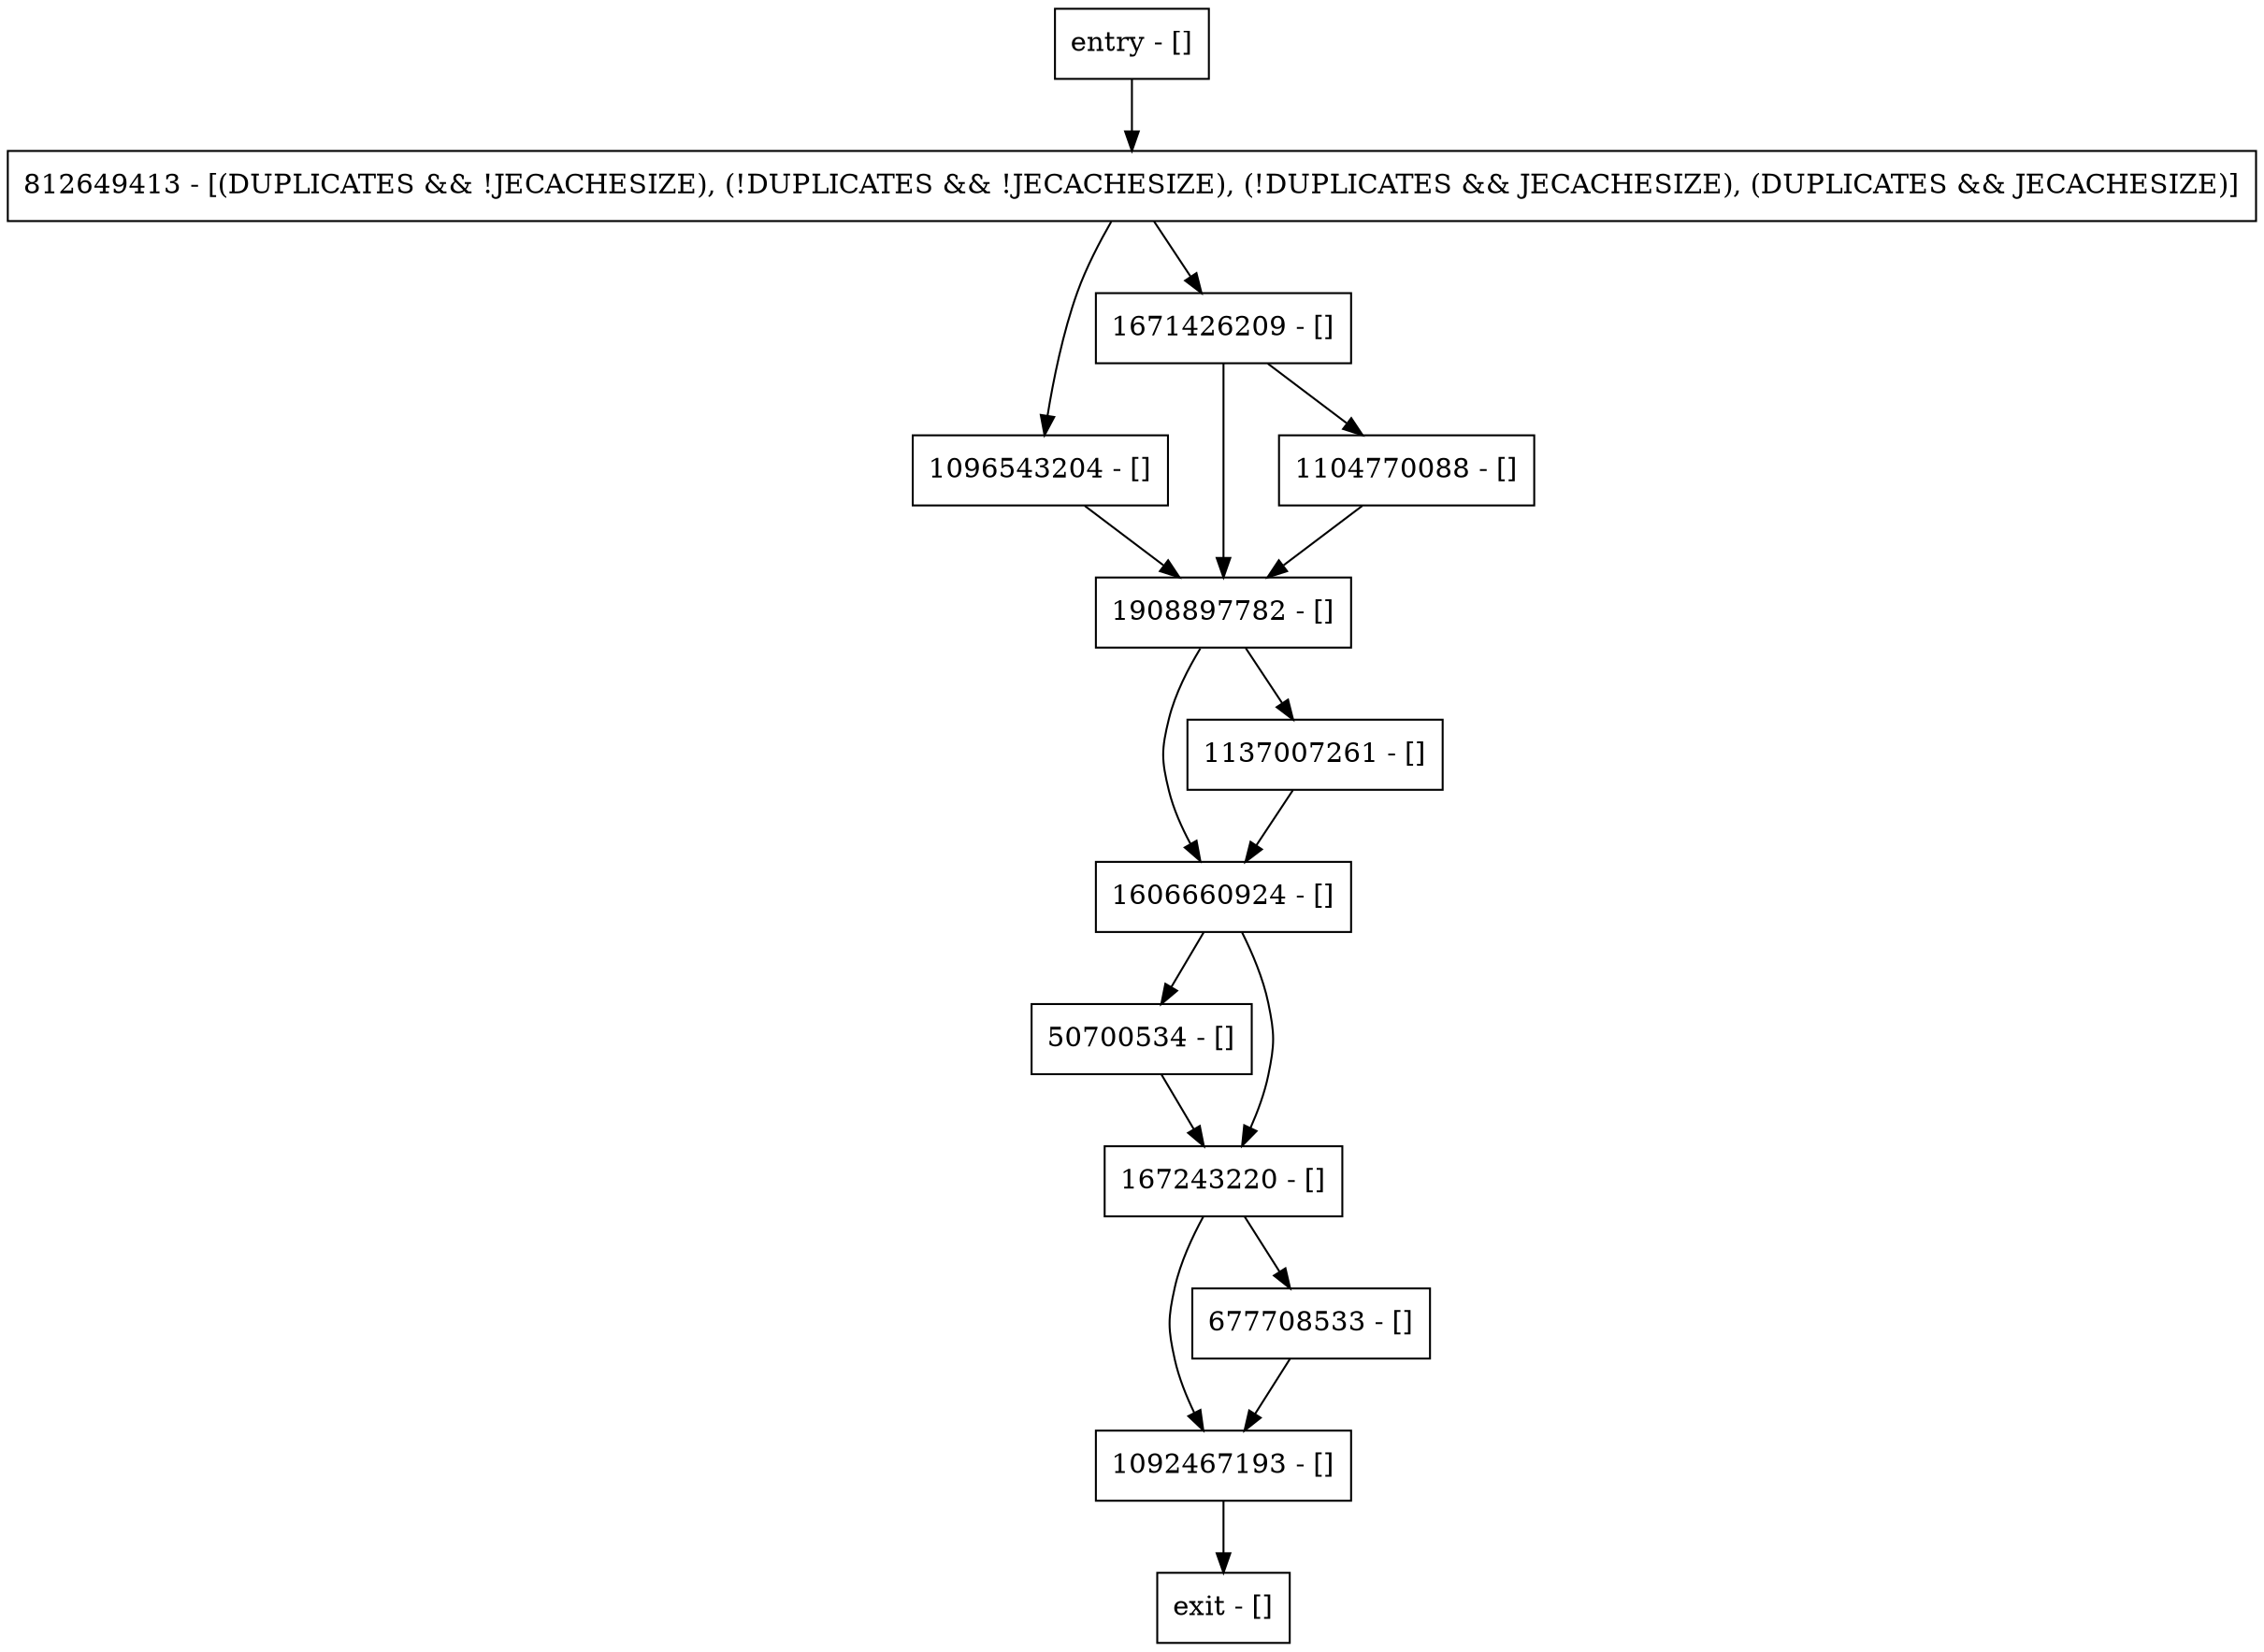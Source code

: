 digraph writeToLog {
node [shape=record];
1096543204 [label="1096543204 - []"];
1092467193 [label="1092467193 - []"];
50700534 [label="50700534 - []"];
1908897782 [label="1908897782 - []"];
1671426209 [label="1671426209 - []"];
167243220 [label="167243220 - []"];
1606660924 [label="1606660924 - []"];
entry [label="entry - []"];
exit [label="exit - []"];
812649413 [label="812649413 - [(DUPLICATES && !JECACHESIZE), (!DUPLICATES && !JECACHESIZE), (!DUPLICATES && JECACHESIZE), (DUPLICATES && JECACHESIZE)]"];
677708533 [label="677708533 - []"];
1104770088 [label="1104770088 - []"];
1137007261 [label="1137007261 - []"];
entry;
exit;
1096543204 -> 1908897782;
1092467193 -> exit;
50700534 -> 167243220;
1908897782 -> 1606660924;
1908897782 -> 1137007261;
1671426209 -> 1908897782;
1671426209 -> 1104770088;
167243220 -> 1092467193;
167243220 -> 677708533;
1606660924 -> 50700534;
1606660924 -> 167243220;
entry -> 812649413;
812649413 -> 1096543204;
812649413 -> 1671426209;
677708533 -> 1092467193;
1104770088 -> 1908897782;
1137007261 -> 1606660924;
}
